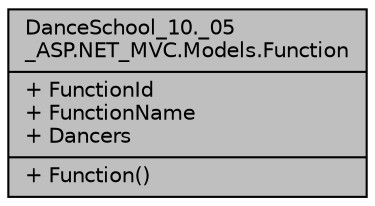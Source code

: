 digraph "DanceSchool_10._05_ASP.NET_MVC.Models.Function"
{
 // INTERACTIVE_SVG=YES
 // LATEX_PDF_SIZE
  edge [fontname="Helvetica",fontsize="10",labelfontname="Helvetica",labelfontsize="10"];
  node [fontname="Helvetica",fontsize="10",shape=record];
  Node1 [label="{DanceSchool_10._05\l_ASP.NET_MVC.Models.Function\n|+ FunctionId\l+ FunctionName\l+ Dancers\l|+ Function()\l}",height=0.2,width=0.4,color="black", fillcolor="grey75", style="filled", fontcolor="black",tooltip=" "];
}
